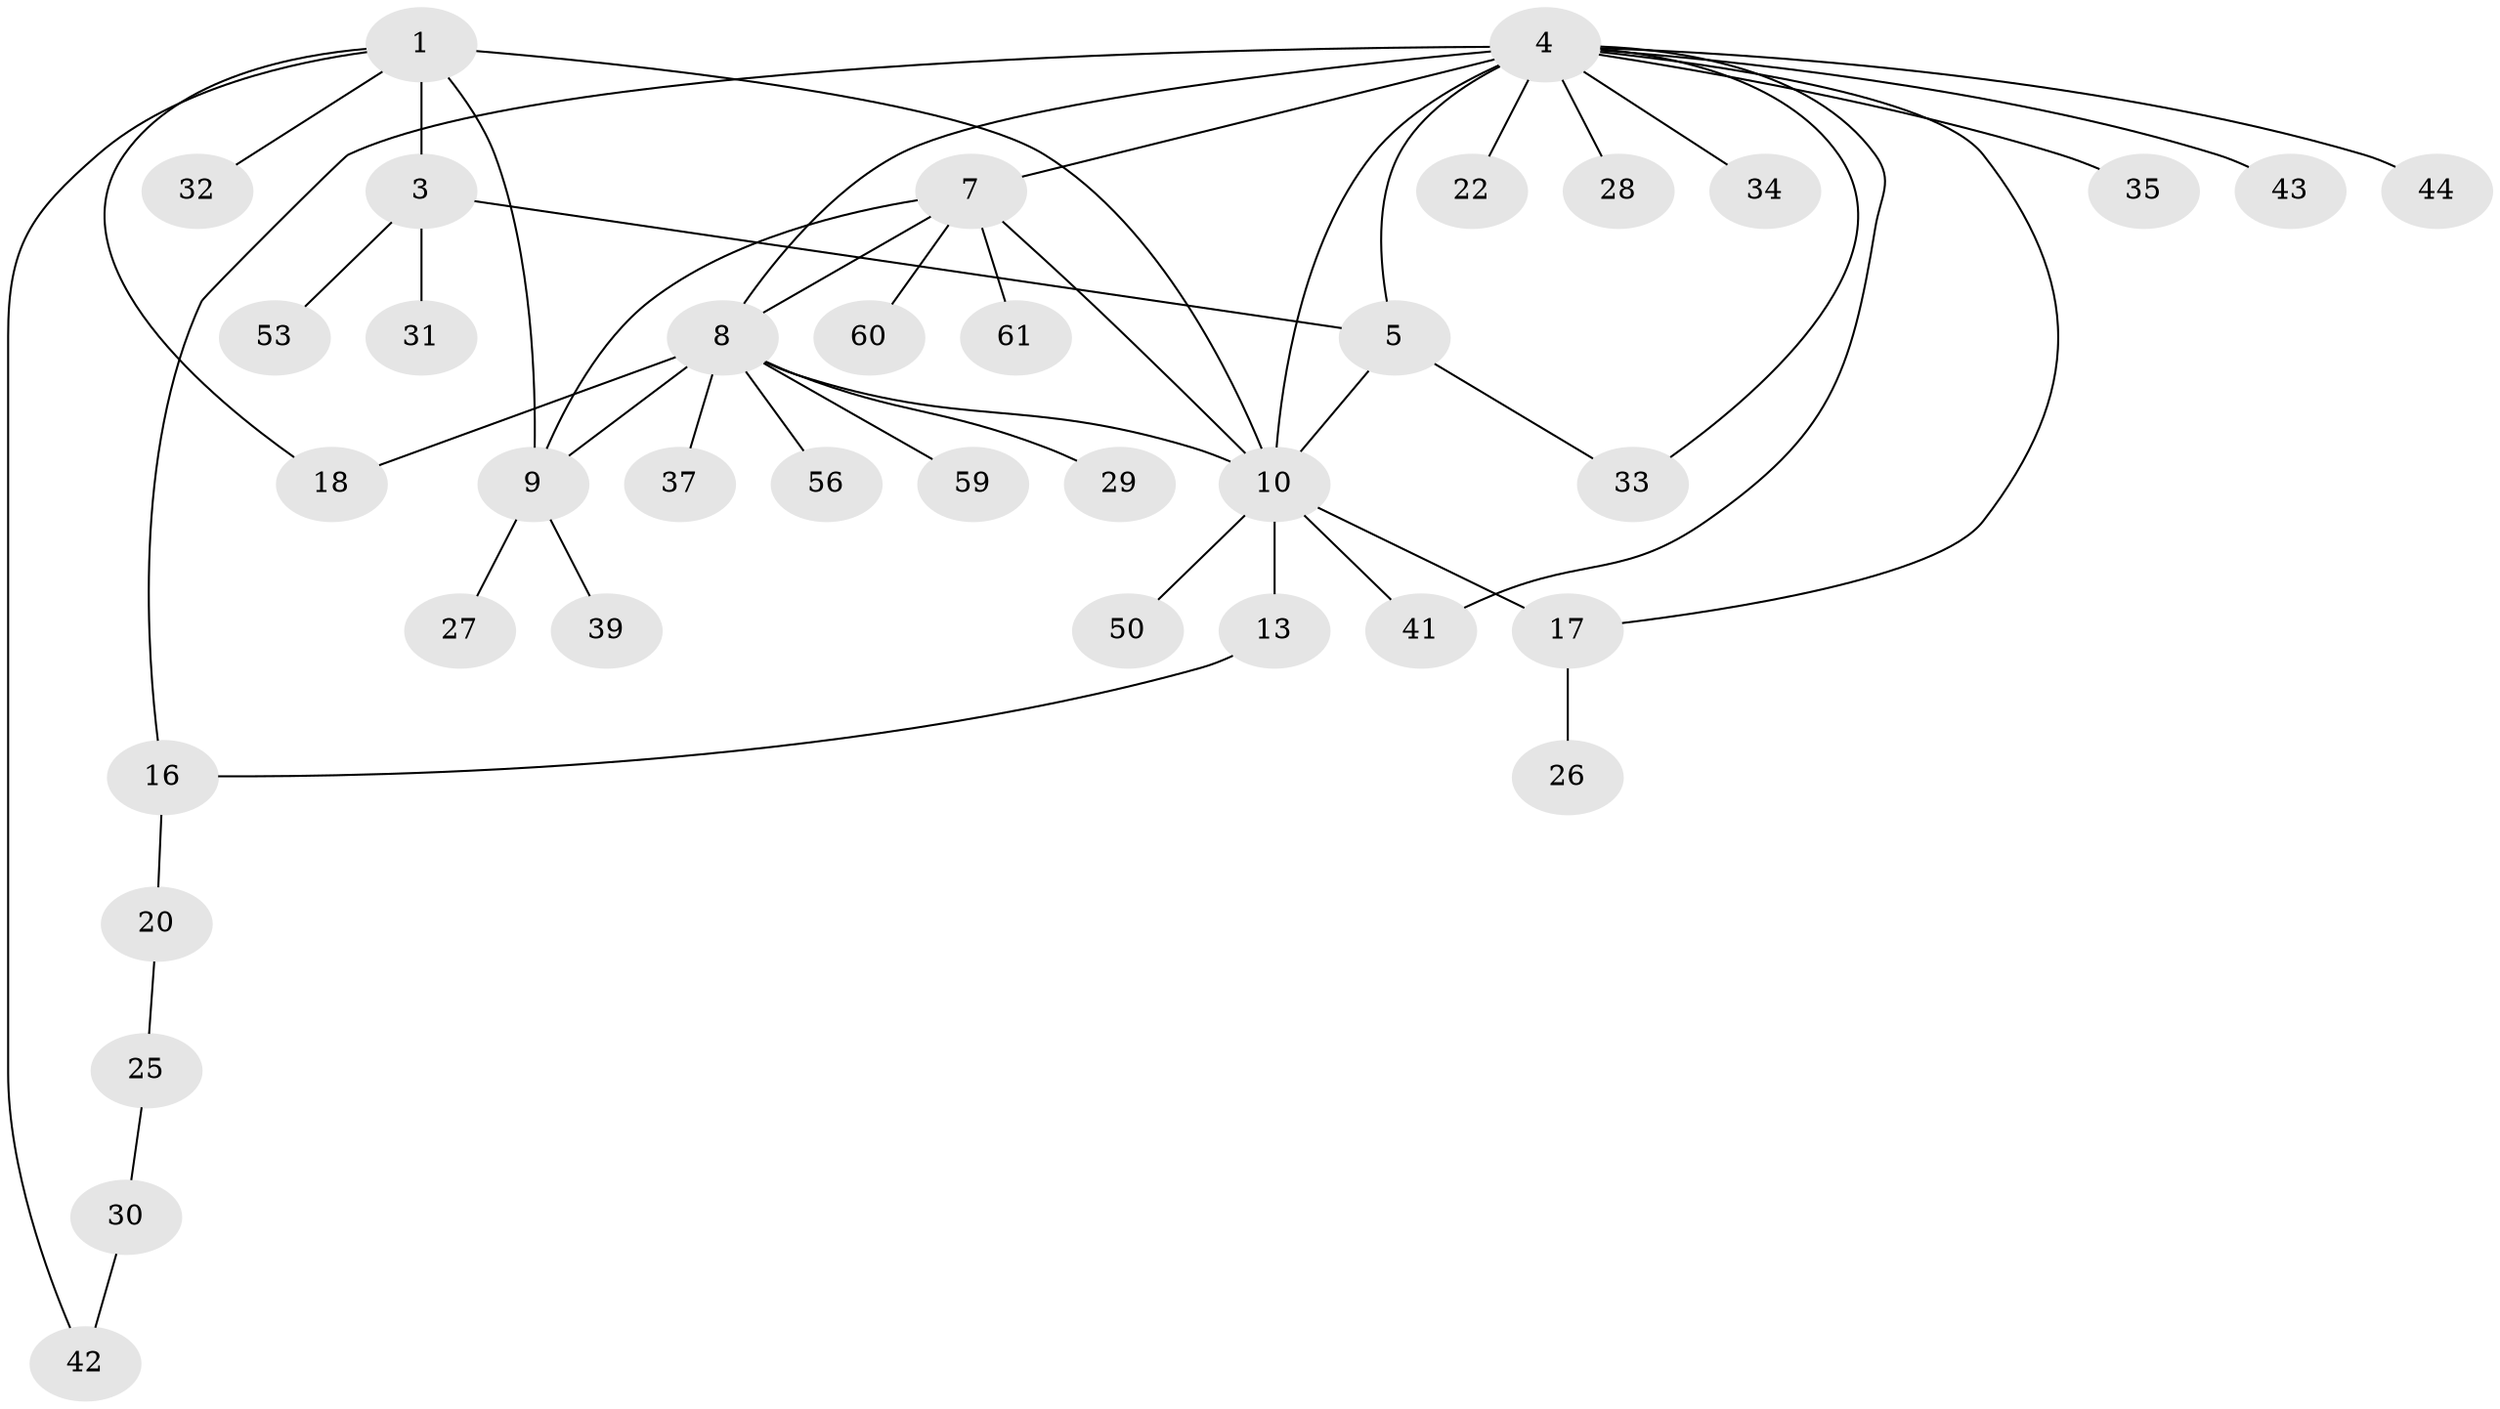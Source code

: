 // original degree distribution, {5: 0.07936507936507936, 9: 0.047619047619047616, 3: 0.09523809523809523, 6: 0.031746031746031744, 7: 0.015873015873015872, 10: 0.015873015873015872, 4: 0.031746031746031744, 2: 0.19047619047619047, 1: 0.49206349206349204}
// Generated by graph-tools (version 1.1) at 2025/19/03/04/25 18:19:53]
// undirected, 37 vertices, 49 edges
graph export_dot {
graph [start="1"]
  node [color=gray90,style=filled];
  1 [super="+2"];
  3;
  4 [super="+47+21+11+6"];
  5;
  7;
  8;
  9 [super="+49+48"];
  10 [super="+12+24+15"];
  13 [super="+19+14+51+46"];
  16;
  17 [super="+54"];
  18;
  20 [super="+23"];
  22;
  25 [super="+63"];
  26;
  27;
  28 [super="+36"];
  29;
  30;
  31;
  32;
  33 [super="+38"];
  34;
  35;
  37;
  39;
  41 [super="+45"];
  42;
  43;
  44;
  50;
  53;
  56;
  59;
  60;
  61;
  1 -- 3 [weight=2];
  1 -- 18;
  1 -- 10 [weight=2];
  1 -- 32;
  1 -- 9;
  1 -- 42;
  3 -- 5;
  3 -- 31;
  3 -- 53;
  4 -- 5 [weight=2];
  4 -- 8;
  4 -- 28;
  4 -- 34;
  4 -- 35;
  4 -- 16;
  4 -- 33;
  4 -- 7;
  4 -- 10 [weight=2];
  4 -- 43;
  4 -- 44;
  4 -- 17;
  4 -- 22;
  4 -- 41;
  5 -- 33;
  5 -- 10;
  7 -- 8;
  7 -- 9;
  7 -- 60;
  7 -- 61;
  7 -- 10;
  8 -- 9;
  8 -- 18;
  8 -- 29;
  8 -- 37;
  8 -- 56;
  8 -- 59;
  8 -- 10;
  9 -- 27;
  9 -- 39;
  10 -- 50;
  10 -- 17 [weight=2];
  10 -- 41;
  10 -- 13 [weight=2];
  13 -- 16;
  16 -- 20;
  17 -- 26;
  20 -- 25;
  25 -- 30;
  30 -- 42;
}
